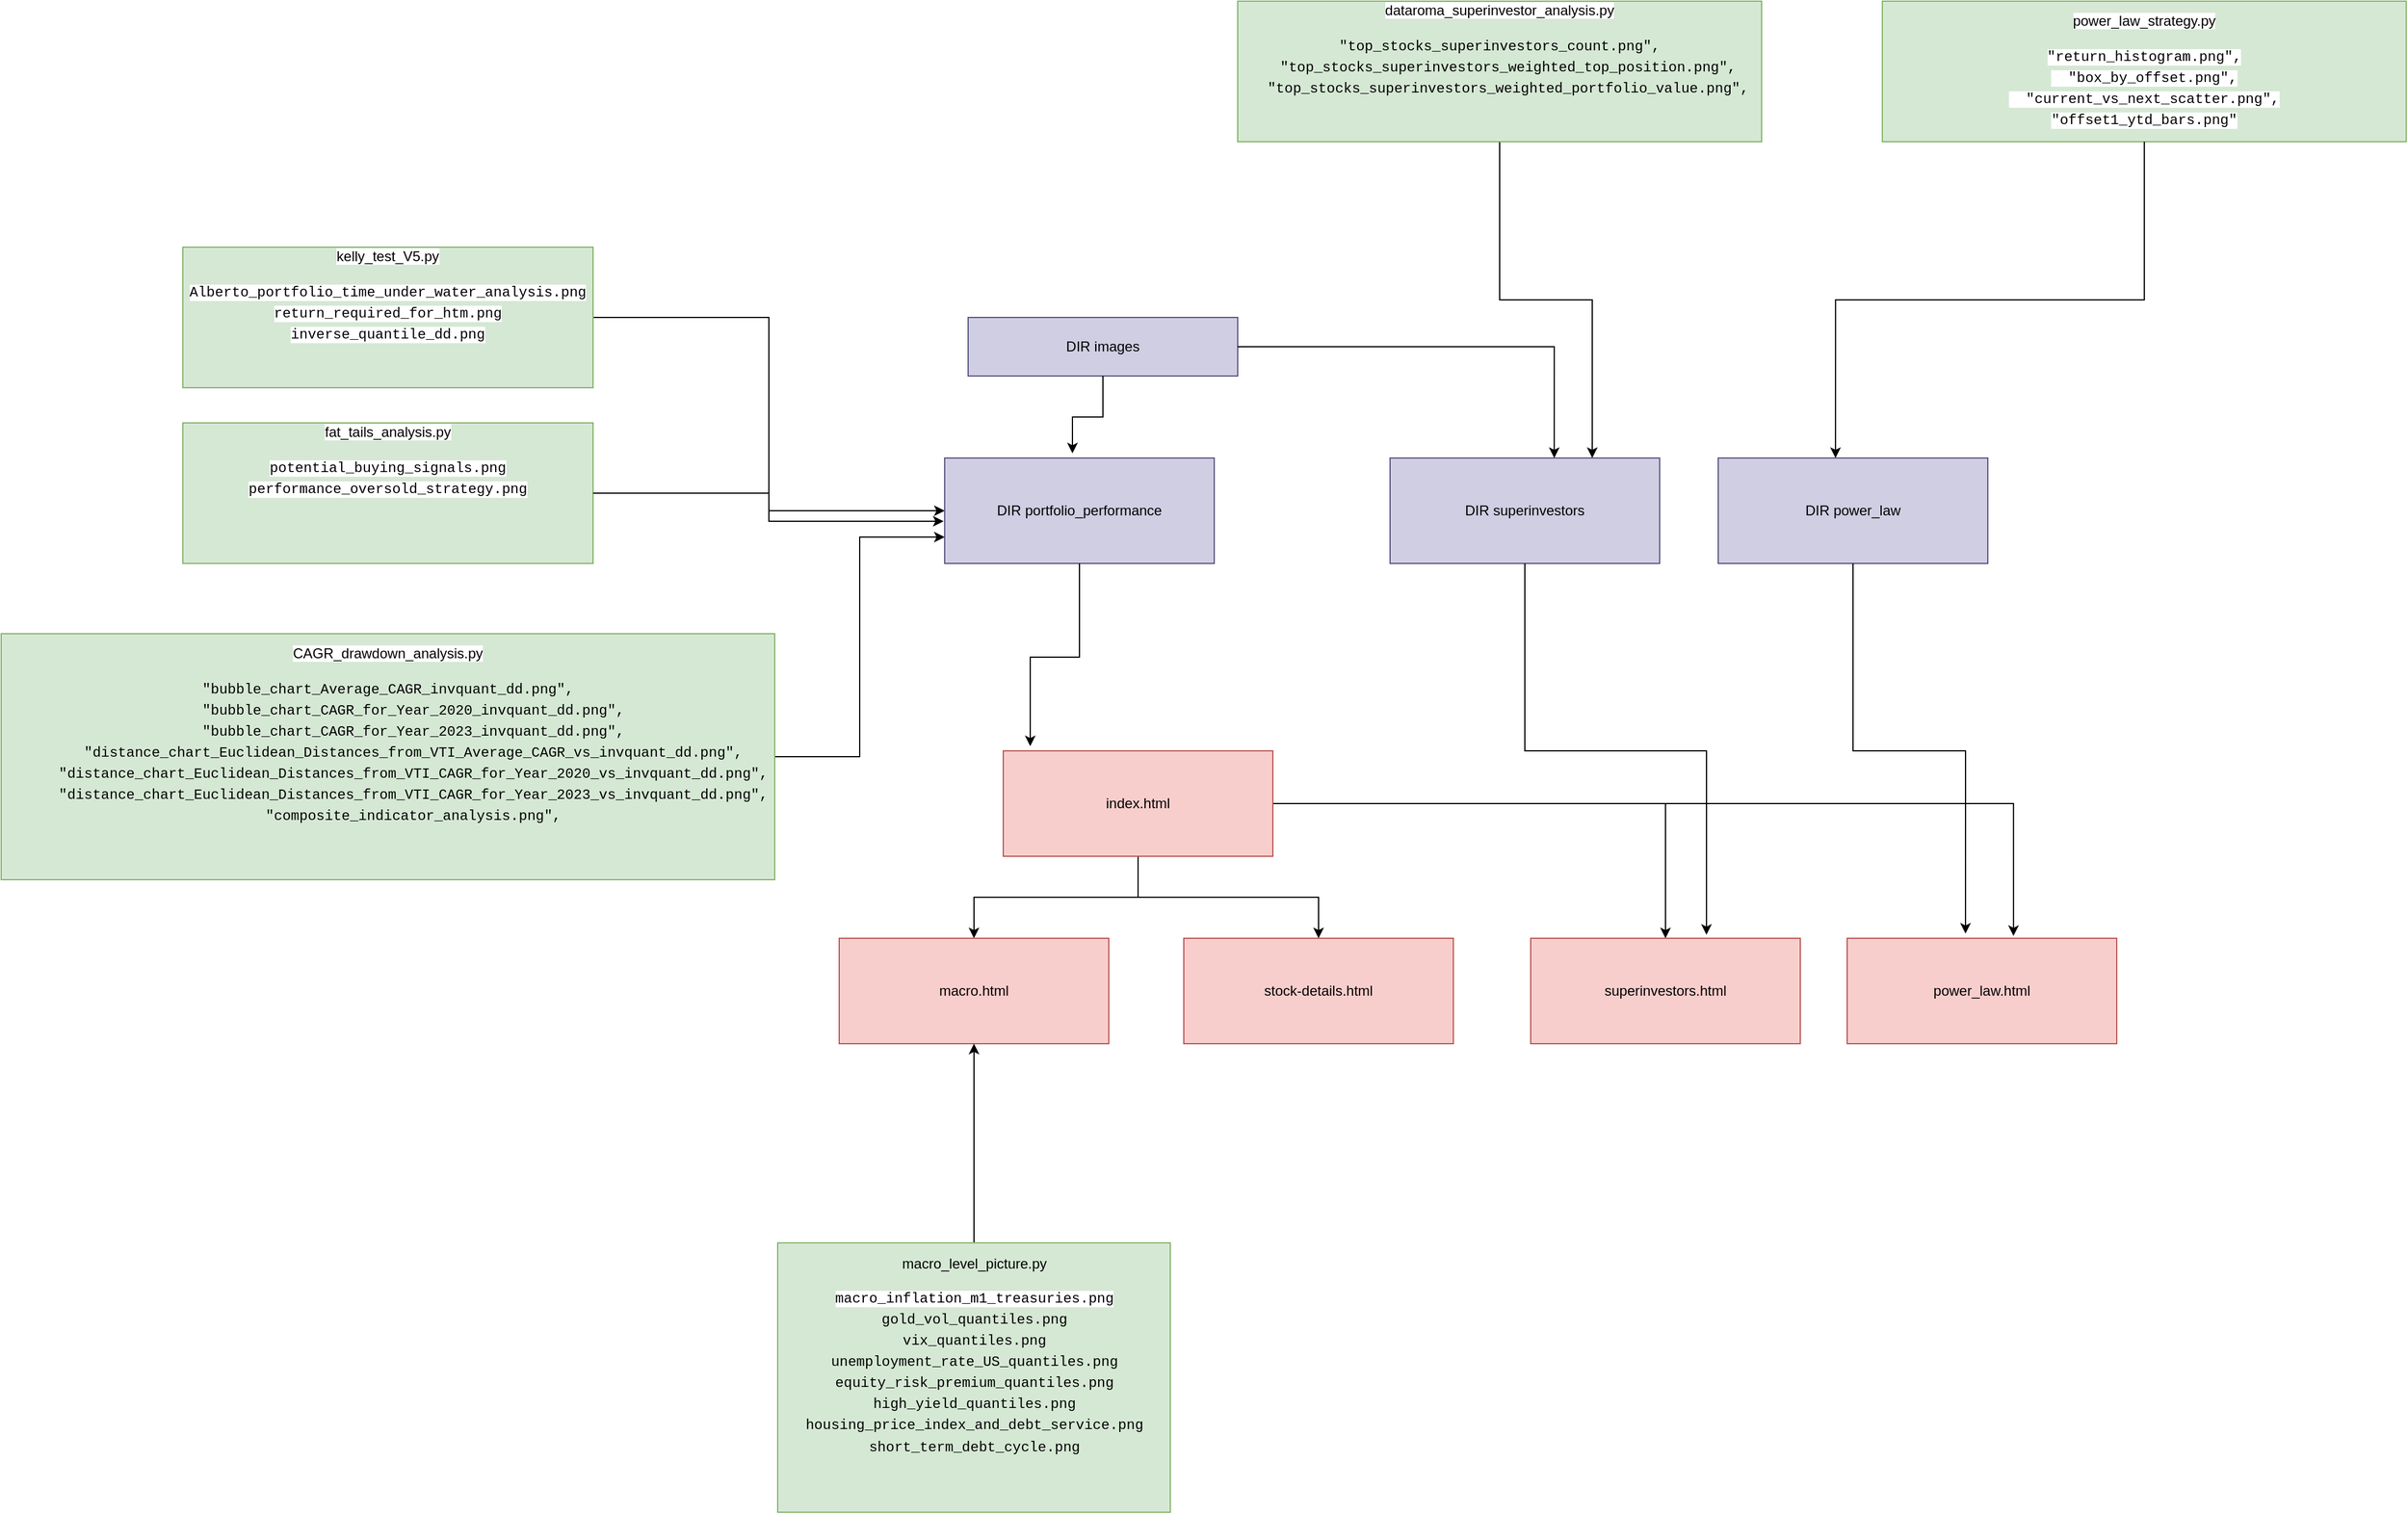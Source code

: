 <mxfile version="28.1.1">
  <diagram name="Pagina-1" id="lvl1MfsyTe2av9jehXKE">
    <mxGraphModel dx="2053" dy="2209" grid="1" gridSize="10" guides="1" tooltips="1" connect="1" arrows="1" fold="1" page="1" pageScale="1" pageWidth="827" pageHeight="1169" math="0" shadow="0">
      <root>
        <mxCell id="0" />
        <mxCell id="1" parent="0" />
        <mxCell id="qS3E-lX64KbO8UJ-B7r_-7" style="edgeStyle=orthogonalEdgeStyle;rounded=0;orthogonalLoop=1;jettySize=auto;html=1;entryX=0.5;entryY=0;entryDx=0;entryDy=0;" parent="1" source="qS3E-lX64KbO8UJ-B7r_-1" target="qS3E-lX64KbO8UJ-B7r_-3" edge="1">
          <mxGeometry relative="1" as="geometry" />
        </mxCell>
        <mxCell id="qS3E-lX64KbO8UJ-B7r_-8" style="edgeStyle=orthogonalEdgeStyle;rounded=0;orthogonalLoop=1;jettySize=auto;html=1;entryX=0.5;entryY=0;entryDx=0;entryDy=0;" parent="1" source="qS3E-lX64KbO8UJ-B7r_-1" target="qS3E-lX64KbO8UJ-B7r_-4" edge="1">
          <mxGeometry relative="1" as="geometry" />
        </mxCell>
        <mxCell id="O29fCvzVPqXOYrTr3ZMY-15" style="edgeStyle=orthogonalEdgeStyle;rounded=0;orthogonalLoop=1;jettySize=auto;html=1;" edge="1" parent="1" source="qS3E-lX64KbO8UJ-B7r_-1" target="O29fCvzVPqXOYrTr3ZMY-14">
          <mxGeometry relative="1" as="geometry" />
        </mxCell>
        <mxCell id="O29fCvzVPqXOYrTr3ZMY-20" style="edgeStyle=orthogonalEdgeStyle;rounded=0;orthogonalLoop=1;jettySize=auto;html=1;entryX=0.617;entryY=-0.022;entryDx=0;entryDy=0;entryPerimeter=0;" edge="1" parent="1" source="qS3E-lX64KbO8UJ-B7r_-1" target="O29fCvzVPqXOYrTr3ZMY-18">
          <mxGeometry relative="1" as="geometry">
            <mxPoint x="1120" y="390" as="targetPoint" />
          </mxGeometry>
        </mxCell>
        <mxCell id="qS3E-lX64KbO8UJ-B7r_-1" value="index.html" style="rounded=0;whiteSpace=wrap;html=1;fillColor=#f8cecc;strokeColor=#b85450;" parent="1" vertex="1">
          <mxGeometry x="260" y="240" width="230" height="90" as="geometry" />
        </mxCell>
        <mxCell id="qS3E-lX64KbO8UJ-B7r_-3" value="macro.html" style="rounded=0;whiteSpace=wrap;html=1;fillColor=#f8cecc;strokeColor=#b85450;" parent="1" vertex="1">
          <mxGeometry x="120" y="400" width="230" height="90" as="geometry" />
        </mxCell>
        <mxCell id="qS3E-lX64KbO8UJ-B7r_-4" value="stock-details.html" style="rounded=0;whiteSpace=wrap;html=1;fillColor=#f8cecc;strokeColor=#b85450;" parent="1" vertex="1">
          <mxGeometry x="414" y="400" width="230" height="90" as="geometry" />
        </mxCell>
        <mxCell id="qS3E-lX64KbO8UJ-B7r_-6" style="edgeStyle=orthogonalEdgeStyle;rounded=0;orthogonalLoop=1;jettySize=auto;html=1;entryX=0.5;entryY=1;entryDx=0;entryDy=0;" parent="1" source="qS3E-lX64KbO8UJ-B7r_-5" target="qS3E-lX64KbO8UJ-B7r_-3" edge="1">
          <mxGeometry relative="1" as="geometry">
            <mxPoint x="235" y="500" as="targetPoint" />
          </mxGeometry>
        </mxCell>
        <mxCell id="qS3E-lX64KbO8UJ-B7r_-5" value="macro_level_picture.py&lt;div&gt;&lt;br&gt;&lt;/div&gt;&lt;div&gt;&lt;div style=&quot;font-family: Menlo, Monaco, &amp;quot;Courier New&amp;quot;, monospace; line-height: 18px; white-space: pre;&quot;&gt;&lt;font style=&quot;color: rgb(0, 0, 0); background-color: light-dark(#ffffff, var(--ge-dark-color, #121212));&quot;&gt;macro_inflation_m1_treasuries.png&lt;/font&gt;&lt;/div&gt;&lt;/div&gt;&lt;div style=&quot;line-height: 18px;&quot;&gt;&lt;font style=&quot;background-color: light-dark(#ffffff, var(--ge-dark-color, #121212));&quot;&gt;&lt;div style=&quot;font-family: Menlo, Monaco, &amp;quot;Courier New&amp;quot;, monospace; white-space: pre; color: light-dark(rgb(0, 0, 0), rgb(237, 237, 237)); line-height: 18px;&quot;&gt;gold_vol_quantiles.png&lt;/div&gt;&lt;div style=&quot;line-height: 18px;&quot;&gt;&lt;div style=&quot;font-family: Menlo, Monaco, &amp;quot;Courier New&amp;quot;, monospace; white-space: pre; color: light-dark(rgb(0, 0, 0), rgb(237, 237, 237)); line-height: 18px;&quot;&gt;vix_quantiles.png&lt;/div&gt;&lt;div style=&quot;line-height: 18px;&quot;&gt;&lt;div style=&quot;font-family: Menlo, Monaco, &amp;quot;Courier New&amp;quot;, monospace; white-space: pre; line-height: 18px;&quot;&gt;&lt;font style=&quot;color: rgb(0, 0, 0);&quot;&gt;unemployment_rate_&lt;/font&gt;&lt;span&gt;&lt;font style=&quot;color: rgb(0, 0, 0);&quot;&gt;US_quantiles.png&lt;/font&gt;&lt;/span&gt;&lt;/div&gt;&lt;div style=&quot;line-height: 18px;&quot;&gt;&lt;div style=&quot;font-family: Menlo, Monaco, &amp;quot;Courier New&amp;quot;, monospace; white-space: pre; line-height: 18px;&quot;&gt;&lt;span&gt;&lt;font style=&quot;color: rgb(0, 0, 0);&quot;&gt;equity_risk_premium_quantiles.png&lt;/font&gt;&lt;/span&gt;&lt;/div&gt;&lt;div style=&quot;line-height: 18px;&quot;&gt;&lt;div style=&quot;font-family: Menlo, Monaco, &amp;quot;Courier New&amp;quot;, monospace; white-space: pre; line-height: 18px; color: rgb(204, 204, 204);&quot;&gt;&lt;span style=&quot;color: rgb(206, 145, 120);&quot;&gt;&lt;font style=&quot;color: rgb(0, 0, 0);&quot;&gt;high_yield_quantiles.png&lt;/font&gt;&lt;/span&gt;&lt;/div&gt;&lt;div style=&quot;line-height: 18px; color: rgb(204, 204, 204);&quot;&gt;&lt;div style=&quot;color: light-dark(rgb(204, 204, 204), rgb(62, 62, 62)); font-family: Menlo, Monaco, &amp;quot;Courier New&amp;quot;, monospace; white-space: pre; line-height: 18px;&quot;&gt;&lt;span style=&quot;color: rgb(206, 145, 120);&quot;&gt;&lt;font style=&quot;color: rgb(0, 0, 0);&quot;&gt;housing_price_index_and_debt_service.png&lt;/font&gt;&lt;/span&gt;&lt;/div&gt;&lt;div style=&quot;line-height: 18px;&quot;&gt;&lt;span style=&quot;color: rgb(206, 145, 120);&quot;&gt;&lt;font style=&quot;color: rgb(0, 0, 0);&quot;&gt;&lt;font face=&quot;Menlo, Monaco, Courier New, monospace&quot;&gt;&lt;span style=&quot;white-space: pre;&quot;&gt;short_term_debt_cycle.png&lt;/span&gt;&lt;/font&gt;&lt;/font&gt;&lt;/span&gt;&lt;/div&gt;&lt;/div&gt;&lt;/div&gt;&lt;/div&gt;&lt;/div&gt;&lt;/div&gt;&lt;/font&gt;&lt;/div&gt;&lt;div style=&quot;font-family: Menlo, Monaco, &amp;quot;Courier New&amp;quot;, monospace; line-height: 18px; white-space: pre;&quot;&gt;&lt;font style=&quot;color: rgb(0, 0, 0);&quot;&gt;&lt;br&gt;&lt;/font&gt;&lt;/div&gt;&lt;div style=&quot;font-family: Menlo, Monaco, &amp;quot;Courier New&amp;quot;, monospace; line-height: 18px; white-space: pre;&quot;&gt;&lt;font style=&quot;color: rgb(0, 0, 0);&quot;&gt;&lt;br&gt;&lt;/font&gt;&lt;/div&gt;" style="rounded=0;whiteSpace=wrap;html=1;fillColor=#d5e8d4;strokeColor=#82b366;" parent="1" vertex="1">
          <mxGeometry x="67.5" y="660" width="335" height="230" as="geometry" />
        </mxCell>
        <mxCell id="O29fCvzVPqXOYrTr3ZMY-5" style="edgeStyle=orthogonalEdgeStyle;rounded=0;orthogonalLoop=1;jettySize=auto;html=1;entryX=0;entryY=0.5;entryDx=0;entryDy=0;" edge="1" parent="1" source="O29fCvzVPqXOYrTr3ZMY-1" target="O29fCvzVPqXOYrTr3ZMY-4">
          <mxGeometry relative="1" as="geometry" />
        </mxCell>
        <mxCell id="O29fCvzVPqXOYrTr3ZMY-1" value="&lt;span style=&quot;background-color: light-dark(#ffffff, var(--ge-dark-color, #121212));&quot;&gt;kelly_test_V5.py&lt;/span&gt;&lt;div&gt;&lt;span style=&quot;background-color: light-dark(#ffffff, var(--ge-dark-color, #121212));&quot;&gt;&lt;br&gt;&lt;/span&gt;&lt;/div&gt;&lt;div&gt;&lt;div style=&quot;font-family: Menlo, Monaco, &amp;quot;Courier New&amp;quot;, monospace; line-height: 18px; white-space: pre;&quot;&gt;&lt;div style=&quot;line-height: 18px;&quot;&gt;&lt;font style=&quot;background-color: light-dark(#ffffff, var(--ge-dark-color, #121212)); color: rgb(0, 0, 0);&quot;&gt;Alberto_portfolio_time_under_water_analysis.png&lt;/font&gt;&lt;/div&gt;&lt;div style=&quot;line-height: 18px;&quot;&gt;&lt;font style=&quot;color: rgb(0, 0, 0);&quot;&gt;&lt;div style=&quot;line-height: 18px;&quot;&gt;&lt;span style=&quot;background-color: light-dark(#ffffff, var(--ge-dark-color, #121212));&quot;&gt;return_required_for_htm.png&lt;/span&gt;&lt;/div&gt;&lt;div style=&quot;line-height: 18px;&quot;&gt;&lt;span style=&quot;background-color: light-dark(#ffffff, var(--ge-dark-color, #121212));&quot;&gt;inverse_quantile_dd.png&lt;/span&gt;&lt;/div&gt;&lt;/font&gt;&lt;/div&gt;&lt;/div&gt;&lt;/div&gt;&lt;div style=&quot;font-family: Menlo, Monaco, &amp;quot;Courier New&amp;quot;, monospace; line-height: 18px; white-space: pre;&quot;&gt;&lt;font style=&quot;color: rgb(0, 0, 0); background-color: light-dark(#ffffff, var(--ge-dark-color, #121212));&quot;&gt;&lt;br&gt;&lt;/font&gt;&lt;/div&gt;&lt;div style=&quot;font-family: Menlo, Monaco, &amp;quot;Courier New&amp;quot;, monospace; line-height: 18px; white-space: pre;&quot;&gt;&lt;font style=&quot;color: rgb(0, 0, 0);&quot;&gt;&lt;br&gt;&lt;/font&gt;&lt;/div&gt;" style="rounded=0;whiteSpace=wrap;html=1;strokeColor=#82b366;fillColor=#d5e8d4;" vertex="1" parent="1">
          <mxGeometry x="-440" y="-190" width="350" height="120" as="geometry" />
        </mxCell>
        <mxCell id="O29fCvzVPqXOYrTr3ZMY-3" value="DIR images" style="rounded=0;whiteSpace=wrap;html=1;fillColor=#d0cee2;strokeColor=#56517e;" vertex="1" parent="1">
          <mxGeometry x="230" y="-130" width="230" height="50" as="geometry" />
        </mxCell>
        <mxCell id="O29fCvzVPqXOYrTr3ZMY-4" value="DIR portfolio_performance" style="rounded=0;whiteSpace=wrap;html=1;fillColor=#d0cee2;strokeColor=#56517e;" vertex="1" parent="1">
          <mxGeometry x="210" y="-10" width="230" height="90" as="geometry" />
        </mxCell>
        <mxCell id="O29fCvzVPqXOYrTr3ZMY-6" style="edgeStyle=orthogonalEdgeStyle;rounded=0;orthogonalLoop=1;jettySize=auto;html=1;entryX=0.474;entryY=-0.044;entryDx=0;entryDy=0;entryPerimeter=0;" edge="1" parent="1" source="O29fCvzVPqXOYrTr3ZMY-3" target="O29fCvzVPqXOYrTr3ZMY-4">
          <mxGeometry relative="1" as="geometry" />
        </mxCell>
        <mxCell id="O29fCvzVPqXOYrTr3ZMY-7" style="edgeStyle=orthogonalEdgeStyle;rounded=0;orthogonalLoop=1;jettySize=auto;html=1;entryX=0.1;entryY=-0.044;entryDx=0;entryDy=0;entryPerimeter=0;" edge="1" parent="1" source="O29fCvzVPqXOYrTr3ZMY-4" target="qS3E-lX64KbO8UJ-B7r_-1">
          <mxGeometry relative="1" as="geometry" />
        </mxCell>
        <mxCell id="O29fCvzVPqXOYrTr3ZMY-8" value="&lt;span style=&quot;background-color: light-dark(#ffffff, var(--ge-dark-color, #121212));&quot;&gt;fat_tails_analysis.py&lt;/span&gt;&lt;div&gt;&lt;span style=&quot;background-color: light-dark(#ffffff, var(--ge-dark-color, #121212));&quot;&gt;&lt;br&gt;&lt;/span&gt;&lt;/div&gt;&lt;div&gt;&lt;div style=&quot;font-family: Menlo, Monaco, &amp;quot;Courier New&amp;quot;, monospace; line-height: 18px; white-space: pre;&quot;&gt;&lt;div style=&quot;line-height: 18px;&quot;&gt;&lt;font style=&quot;background-color: light-dark(#ffffff, var(--ge-dark-color, #121212)); color: rgb(0, 0, 0);&quot;&gt;potential_buying_signals.png&lt;/font&gt;&lt;/div&gt;&lt;div style=&quot;line-height: 18px;&quot;&gt;&lt;font style=&quot;background-color: light-dark(#ffffff, var(--ge-dark-color, #121212)); color: rgb(0, 0, 0);&quot;&gt;performance_oversold_strategy.png&lt;/font&gt;&lt;/div&gt;&lt;div style=&quot;line-height: 18px;&quot;&gt;&lt;font style=&quot;color: rgb(0, 0, 0);&quot;&gt;&lt;div style=&quot;line-height: 18px;&quot;&gt;&lt;br&gt;&lt;/div&gt;&lt;/font&gt;&lt;/div&gt;&lt;/div&gt;&lt;/div&gt;&lt;div style=&quot;font-family: Menlo, Monaco, &amp;quot;Courier New&amp;quot;, monospace; line-height: 18px; white-space: pre;&quot;&gt;&lt;font style=&quot;color: rgb(0, 0, 0); background-color: light-dark(#ffffff, var(--ge-dark-color, #121212));&quot;&gt;&lt;br&gt;&lt;/font&gt;&lt;/div&gt;&lt;div style=&quot;font-family: Menlo, Monaco, &amp;quot;Courier New&amp;quot;, monospace; line-height: 18px; white-space: pre;&quot;&gt;&lt;font style=&quot;color: rgb(0, 0, 0);&quot;&gt;&lt;br&gt;&lt;/font&gt;&lt;/div&gt;" style="rounded=0;whiteSpace=wrap;html=1;strokeColor=#82b366;fillColor=#d5e8d4;" vertex="1" parent="1">
          <mxGeometry x="-440" y="-40" width="350" height="120" as="geometry" />
        </mxCell>
        <mxCell id="O29fCvzVPqXOYrTr3ZMY-9" style="edgeStyle=orthogonalEdgeStyle;rounded=0;orthogonalLoop=1;jettySize=auto;html=1;entryX=-0.004;entryY=0.6;entryDx=0;entryDy=0;entryPerimeter=0;" edge="1" parent="1" source="O29fCvzVPqXOYrTr3ZMY-8" target="O29fCvzVPqXOYrTr3ZMY-4">
          <mxGeometry relative="1" as="geometry" />
        </mxCell>
        <mxCell id="O29fCvzVPqXOYrTr3ZMY-10" value="DIR superinvestors" style="rounded=0;whiteSpace=wrap;html=1;fillColor=#d0cee2;strokeColor=#56517e;" vertex="1" parent="1">
          <mxGeometry x="590" y="-10" width="230" height="90" as="geometry" />
        </mxCell>
        <mxCell id="O29fCvzVPqXOYrTr3ZMY-11" style="edgeStyle=orthogonalEdgeStyle;rounded=0;orthogonalLoop=1;jettySize=auto;html=1;entryX=0.609;entryY=0;entryDx=0;entryDy=0;entryPerimeter=0;" edge="1" parent="1" source="O29fCvzVPqXOYrTr3ZMY-3" target="O29fCvzVPqXOYrTr3ZMY-10">
          <mxGeometry relative="1" as="geometry" />
        </mxCell>
        <mxCell id="O29fCvzVPqXOYrTr3ZMY-13" style="edgeStyle=orthogonalEdgeStyle;rounded=0;orthogonalLoop=1;jettySize=auto;html=1;entryX=0.75;entryY=0;entryDx=0;entryDy=0;" edge="1" parent="1" source="O29fCvzVPqXOYrTr3ZMY-12" target="O29fCvzVPqXOYrTr3ZMY-10">
          <mxGeometry relative="1" as="geometry" />
        </mxCell>
        <mxCell id="O29fCvzVPqXOYrTr3ZMY-12" value="&lt;span style=&quot;background-color: light-dark(#ffffff, var(--ge-dark-color, #121212));&quot;&gt;dataroma_superinvestor_analysis.py&lt;/span&gt;&lt;div&gt;&lt;span style=&quot;background-color: light-dark(#ffffff, var(--ge-dark-color, #121212));&quot;&gt;&lt;br&gt;&lt;/span&gt;&lt;/div&gt;&lt;div&gt;&lt;div style=&quot;font-family: Menlo, Monaco, &amp;quot;Courier New&amp;quot;, monospace; line-height: 18px; white-space: pre;&quot;&gt;&lt;div style=&quot;line-height: 18px;&quot;&gt;&lt;div style=&quot;line-height: 18px;&quot;&gt;&lt;div style=&quot;&quot;&gt;&lt;span&gt;&lt;font style=&quot;color: rgb(0, 0, 0);&quot;&gt;&quot;top_stocks_superinvestors_count.png&quot;,&lt;/font&gt;&lt;/span&gt;&lt;/div&gt;&lt;div style=&quot;&quot;&gt;&lt;span&gt;&lt;font style=&quot;color: rgb(0, 0, 0);&quot;&gt;  &quot;top_stocks_superinvestors_weighted_top_position.png&quot;,&lt;/font&gt;&lt;/span&gt;&lt;/div&gt;&lt;div style=&quot;&quot;&gt;&lt;span&gt;&lt;font style=&quot;color: rgb(0, 0, 0);&quot;&gt;  &quot;top_stocks_superinvestors_weighted_portfolio_value.png&quot;,&lt;/font&gt;&lt;/span&gt;&lt;/div&gt;&lt;/div&gt;&lt;/div&gt;&lt;/div&gt;&lt;/div&gt;&lt;div style=&quot;font-family: Menlo, Monaco, &amp;quot;Courier New&amp;quot;, monospace; line-height: 18px; white-space: pre;&quot;&gt;&lt;font style=&quot;color: rgb(0, 0, 0); background-color: light-dark(#ffffff, var(--ge-dark-color, #121212));&quot;&gt;&lt;br&gt;&lt;/font&gt;&lt;/div&gt;&lt;div style=&quot;font-family: Menlo, Monaco, &amp;quot;Courier New&amp;quot;, monospace; line-height: 18px; white-space: pre;&quot;&gt;&lt;font style=&quot;color: rgb(0, 0, 0);&quot;&gt;&lt;br&gt;&lt;/font&gt;&lt;/div&gt;" style="rounded=0;whiteSpace=wrap;html=1;strokeColor=#82b366;fillColor=#d5e8d4;" vertex="1" parent="1">
          <mxGeometry x="460" y="-400" width="447" height="120" as="geometry" />
        </mxCell>
        <mxCell id="O29fCvzVPqXOYrTr3ZMY-14" value="superinvestors.html" style="rounded=0;whiteSpace=wrap;html=1;fillColor=#f8cecc;strokeColor=#b85450;" vertex="1" parent="1">
          <mxGeometry x="710" y="400" width="230" height="90" as="geometry" />
        </mxCell>
        <mxCell id="O29fCvzVPqXOYrTr3ZMY-16" style="edgeStyle=orthogonalEdgeStyle;rounded=0;orthogonalLoop=1;jettySize=auto;html=1;entryX=0.652;entryY=-0.033;entryDx=0;entryDy=0;entryPerimeter=0;" edge="1" parent="1" source="O29fCvzVPqXOYrTr3ZMY-10" target="O29fCvzVPqXOYrTr3ZMY-14">
          <mxGeometry relative="1" as="geometry" />
        </mxCell>
        <mxCell id="O29fCvzVPqXOYrTr3ZMY-17" value="DIR power_law" style="rounded=0;whiteSpace=wrap;html=1;fillColor=#d0cee2;strokeColor=#56517e;" vertex="1" parent="1">
          <mxGeometry x="870" y="-10" width="230" height="90" as="geometry" />
        </mxCell>
        <mxCell id="O29fCvzVPqXOYrTr3ZMY-18" value="power_law.html" style="rounded=0;whiteSpace=wrap;html=1;fillColor=#f8cecc;strokeColor=#b85450;" vertex="1" parent="1">
          <mxGeometry x="980" y="400" width="230" height="90" as="geometry" />
        </mxCell>
        <mxCell id="O29fCvzVPqXOYrTr3ZMY-19" style="edgeStyle=orthogonalEdgeStyle;rounded=0;orthogonalLoop=1;jettySize=auto;html=1;entryX=0.439;entryY=-0.044;entryDx=0;entryDy=0;entryPerimeter=0;" edge="1" parent="1" source="O29fCvzVPqXOYrTr3ZMY-17" target="O29fCvzVPqXOYrTr3ZMY-18">
          <mxGeometry relative="1" as="geometry" />
        </mxCell>
        <mxCell id="O29fCvzVPqXOYrTr3ZMY-21" value="&lt;font style=&quot;background-color: light-dark(#ffffff, var(--ge-dark-color, #121212)); color: rgb(0, 0, 0);&quot;&gt;power_law_strategy.py&lt;/font&gt;&lt;div&gt;&lt;br&gt;&lt;div&gt;&lt;div style=&quot;font-family: Menlo, Monaco, &amp;quot;Courier New&amp;quot;, monospace; line-height: 18px; white-space: pre;&quot;&gt;&lt;div style=&quot;line-height: 18px;&quot;&gt;&lt;div style=&quot;line-height: 18px;&quot;&gt;&lt;div style=&quot;&quot;&gt;&lt;font style=&quot;background-color: light-dark(#ffffff, var(--ge-dark-color, #121212)); color: rgb(0, 0, 0);&quot;&gt;&lt;font&gt;&quot;&lt;/font&gt;&lt;span&gt;return_histogram.png&lt;/span&gt;&quot;,&lt;br&gt;&lt;/font&gt;&lt;/div&gt;&lt;div style=&quot;&quot;&gt;&lt;font style=&quot;background-color: light-dark(#ffffff, var(--ge-dark-color, #121212)); color: rgb(0, 0, 0);&quot;&gt;&lt;span&gt;&lt;font&gt;  &quot;&lt;/font&gt;&lt;/span&gt;&lt;span&gt;box_by_offset.png&lt;/span&gt;&quot;,&lt;br&gt;&lt;/font&gt;&lt;/div&gt;&lt;div style=&quot;&quot;&gt;&lt;font style=&quot;background-color: light-dark(#ffffff, var(--ge-dark-color, #121212)); color: rgb(0, 0, 0);&quot;&gt;&lt;font&gt;  &quot;&lt;/font&gt;&lt;span&gt;current_vs_next_scatter.png&lt;/span&gt;&quot;,&lt;br&gt;&lt;/font&gt;&lt;/div&gt;&lt;div style=&quot;&quot;&gt;&lt;div style=&quot;line-height: 18px;&quot;&gt;&lt;font style=&quot;background-color: light-dark(#ffffff, var(--ge-dark-color, #121212)); color: rgb(0, 0, 0);&quot;&gt;&quot;offset1_ytd_bars.png&quot;&lt;/font&gt;&lt;/div&gt;&lt;/div&gt;&lt;/div&gt;&lt;/div&gt;&lt;/div&gt;&lt;/div&gt;&lt;/div&gt;" style="rounded=0;whiteSpace=wrap;html=1;strokeColor=#82b366;fillColor=#d5e8d4;" vertex="1" parent="1">
          <mxGeometry x="1010" y="-400" width="447" height="120" as="geometry" />
        </mxCell>
        <mxCell id="O29fCvzVPqXOYrTr3ZMY-22" style="edgeStyle=orthogonalEdgeStyle;rounded=0;orthogonalLoop=1;jettySize=auto;html=1;entryX=0.435;entryY=0;entryDx=0;entryDy=0;entryPerimeter=0;" edge="1" parent="1" source="O29fCvzVPqXOYrTr3ZMY-21" target="O29fCvzVPqXOYrTr3ZMY-17">
          <mxGeometry relative="1" as="geometry" />
        </mxCell>
        <mxCell id="O29fCvzVPqXOYrTr3ZMY-24" style="edgeStyle=orthogonalEdgeStyle;rounded=0;orthogonalLoop=1;jettySize=auto;html=1;entryX=0;entryY=0.75;entryDx=0;entryDy=0;" edge="1" parent="1" source="O29fCvzVPqXOYrTr3ZMY-23" target="O29fCvzVPqXOYrTr3ZMY-4">
          <mxGeometry relative="1" as="geometry" />
        </mxCell>
        <mxCell id="O29fCvzVPqXOYrTr3ZMY-23" value="&lt;font style=&quot;color: rgb(0, 0, 0); background-color: light-dark(#ffffff, var(--ge-dark-color, #121212));&quot;&gt;CAGR_drawdown_analysis.py&lt;br&gt;&lt;/font&gt;&lt;div&gt;&lt;font style=&quot;color: rgb(0, 0, 0); background-color: light-dark(#ffffff, var(--ge-dark-color, #121212));&quot;&gt;&lt;br&gt;&lt;/font&gt;&lt;/div&gt;&lt;div&gt;&lt;div style=&quot;font-family: Menlo, Monaco, &amp;quot;Courier New&amp;quot;, monospace; line-height: 18px; white-space: pre;&quot;&gt;&lt;div style=&quot;line-height: 18px;&quot;&gt;&lt;div style=&quot;line-height: 18px;&quot;&gt;&lt;div style=&quot;&quot;&gt;&lt;font style=&quot;color: rgb(0, 0, 0);&quot;&gt;&lt;span&gt;&quot;bubble_chart_Average_CAGR_invquant_dd.png&quot;&lt;/span&gt;,&lt;/font&gt;&lt;/div&gt;&lt;div style=&quot;&quot;&gt;&lt;font style=&quot;color: rgb(0, 0, 0);&quot;&gt;      &lt;span&gt;&quot;bubble_chart_CAGR_for_Year_2020_invquant_dd.png&quot;&lt;/span&gt;,&lt;/font&gt;&lt;/div&gt;&lt;div style=&quot;&quot;&gt;&lt;font style=&quot;color: rgb(0, 0, 0);&quot;&gt;      &lt;span&gt;&quot;bubble_chart_CAGR_for_Year_2023_invquant_dd.png&quot;&lt;/span&gt;,&lt;/font&gt;&lt;/div&gt;&lt;div style=&quot;&quot;&gt;&lt;font style=&quot;color: rgb(0, 0, 0);&quot;&gt;      &lt;span&gt;&quot;distance_chart_Euclidean_Distances_from_VTI_Average_CAGR_vs_invquant_dd.png&quot;&lt;/span&gt;,&lt;/font&gt;&lt;/div&gt;&lt;div style=&quot;&quot;&gt;&lt;font style=&quot;color: rgb(0, 0, 0);&quot;&gt;      &lt;span&gt;&quot;distance_chart_Euclidean_Distances_from_VTI_CAGR_for_Year_2020_vs_invquant_dd.png&quot;&lt;/span&gt;,&lt;/font&gt;&lt;/div&gt;&lt;div style=&quot;&quot;&gt;&lt;font style=&quot;color: rgb(0, 0, 0);&quot;&gt;      &lt;span&gt;&quot;distance_chart_Euclidean_Distances_from_VTI_CAGR_for_Year_2023_vs_invquant_dd.png&quot;&lt;/span&gt;,&lt;/font&gt;&lt;/div&gt;&lt;div style=&quot;&quot;&gt;&lt;font style=&quot;color: rgb(0, 0, 0);&quot;&gt;      &lt;span&gt;&quot;composite_indicator_analysis.png&quot;&lt;/span&gt;,&lt;/font&gt;&lt;/div&gt;&lt;/div&gt;&lt;/div&gt;&lt;/div&gt;&lt;/div&gt;&lt;div style=&quot;font-family: Menlo, Monaco, &amp;quot;Courier New&amp;quot;, monospace; line-height: 18px; white-space: pre;&quot;&gt;&lt;font style=&quot;color: rgb(0, 0, 0); background-color: light-dark(#ffffff, var(--ge-dark-color, #121212));&quot;&gt;&lt;br&gt;&lt;/font&gt;&lt;/div&gt;&lt;div style=&quot;font-family: Menlo, Monaco, &amp;quot;Courier New&amp;quot;, monospace; line-height: 18px; white-space: pre;&quot;&gt;&lt;font style=&quot;color: rgb(0, 0, 0);&quot;&gt;&lt;br&gt;&lt;/font&gt;&lt;/div&gt;" style="rounded=0;whiteSpace=wrap;html=1;strokeColor=#82b366;fillColor=#d5e8d4;" vertex="1" parent="1">
          <mxGeometry x="-595" y="140" width="660" height="210" as="geometry" />
        </mxCell>
      </root>
    </mxGraphModel>
  </diagram>
</mxfile>
